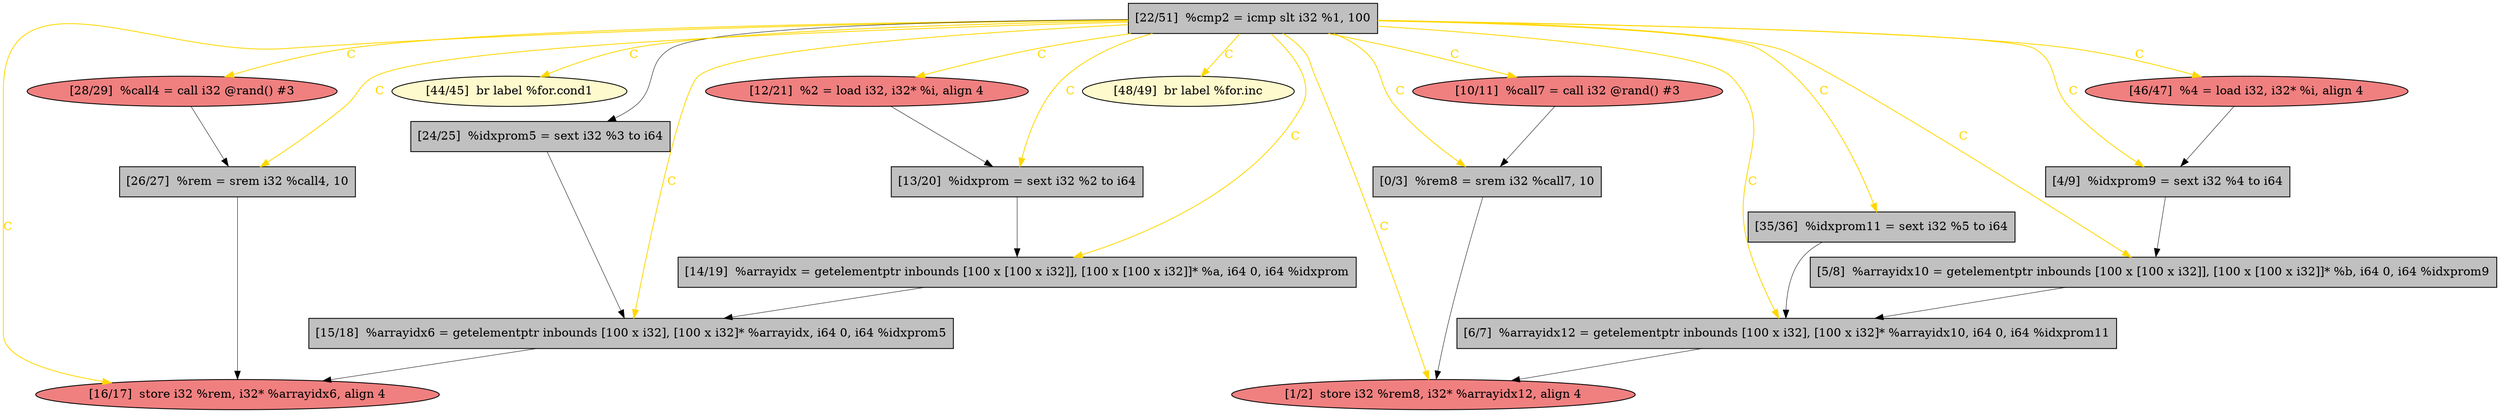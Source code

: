 
digraph G {


node512 [fillcolor=grey,label="[22/51]  %cmp2 = icmp slt i32 %1, 100",shape=rectangle,style=filled ]
node510 [fillcolor=grey,label="[15/18]  %arrayidx6 = getelementptr inbounds [100 x i32], [100 x i32]* %arrayidx, i64 0, i64 %idxprom5",shape=rectangle,style=filled ]
node499 [fillcolor=lightcoral,label="[1/2]  store i32 %rem8, i32* %arrayidx12, align 4",shape=ellipse,style=filled ]
node496 [fillcolor=lightcoral,label="[16/17]  store i32 %rem, i32* %arrayidx6, align 4",shape=ellipse,style=filled ]
node497 [fillcolor=lemonchiffon,label="[44/45]  br label %for.cond1",shape=ellipse,style=filled ]
node502 [fillcolor=grey,label="[4/9]  %idxprom9 = sext i32 %4 to i64",shape=rectangle,style=filled ]
node504 [fillcolor=lightcoral,label="[28/29]  %call4 = call i32 @rand() #3",shape=ellipse,style=filled ]
node507 [fillcolor=grey,label="[24/25]  %idxprom5 = sext i32 %3 to i64",shape=rectangle,style=filled ]
node494 [fillcolor=grey,label="[5/8]  %arrayidx10 = getelementptr inbounds [100 x [100 x i32]], [100 x [100 x i32]]* %b, i64 0, i64 %idxprom9",shape=rectangle,style=filled ]
node495 [fillcolor=lemonchiffon,label="[48/49]  br label %for.inc",shape=ellipse,style=filled ]
node501 [fillcolor=grey,label="[0/3]  %rem8 = srem i32 %call7, 10",shape=rectangle,style=filled ]
node511 [fillcolor=grey,label="[13/20]  %idxprom = sext i32 %2 to i64",shape=rectangle,style=filled ]
node508 [fillcolor=lightcoral,label="[10/11]  %call7 = call i32 @rand() #3",shape=ellipse,style=filled ]
node509 [fillcolor=lightcoral,label="[12/21]  %2 = load i32, i32* %i, align 4",shape=ellipse,style=filled ]
node498 [fillcolor=lightcoral,label="[46/47]  %4 = load i32, i32* %i, align 4",shape=ellipse,style=filled ]
node503 [fillcolor=grey,label="[6/7]  %arrayidx12 = getelementptr inbounds [100 x i32], [100 x i32]* %arrayidx10, i64 0, i64 %idxprom11",shape=rectangle,style=filled ]
node500 [fillcolor=grey,label="[35/36]  %idxprom11 = sext i32 %5 to i64",shape=rectangle,style=filled ]
node505 [fillcolor=grey,label="[26/27]  %rem = srem i32 %call4, 10",shape=rectangle,style=filled ]
node506 [fillcolor=grey,label="[14/19]  %arrayidx = getelementptr inbounds [100 x [100 x i32]], [100 x [100 x i32]]* %a, i64 0, i64 %idxprom",shape=rectangle,style=filled ]

node512->node499 [style=solid,color=gold,label="C",penwidth=1.0,fontcolor=gold ]
node512->node510 [style=solid,color=gold,label="C",penwidth=1.0,fontcolor=gold ]
node512->node495 [style=solid,color=gold,label="C",penwidth=1.0,fontcolor=gold ]
node500->node503 [style=solid,color=black,label="",penwidth=0.5,fontcolor=black ]
node508->node501 [style=solid,color=black,label="",penwidth=0.5,fontcolor=black ]
node509->node511 [style=solid,color=black,label="",penwidth=0.5,fontcolor=black ]
node512->node494 [style=solid,color=gold,label="C",penwidth=1.0,fontcolor=gold ]
node507->node510 [style=solid,color=black,label="",penwidth=0.5,fontcolor=black ]
node512->node506 [style=solid,color=gold,label="C",penwidth=1.0,fontcolor=gold ]
node512->node511 [style=solid,color=gold,label="C",penwidth=1.0,fontcolor=gold ]
node512->node509 [style=solid,color=gold,label="C",penwidth=1.0,fontcolor=gold ]
node505->node496 [style=solid,color=black,label="",penwidth=0.5,fontcolor=black ]
node512->node500 [style=solid,color=gold,label="C",penwidth=1.0,fontcolor=gold ]
node511->node506 [style=solid,color=black,label="",penwidth=0.5,fontcolor=black ]
node494->node503 [style=solid,color=black,label="",penwidth=0.5,fontcolor=black ]
node512->node507 [style=solid,color=black,label="",penwidth=0.5,fontcolor=black ]
node512->node502 [style=solid,color=gold,label="C",penwidth=1.0,fontcolor=gold ]
node510->node496 [style=solid,color=black,label="",penwidth=0.5,fontcolor=black ]
node512->node497 [style=solid,color=gold,label="C",penwidth=1.0,fontcolor=gold ]
node504->node505 [style=solid,color=black,label="",penwidth=0.5,fontcolor=black ]
node512->node503 [style=solid,color=gold,label="C",penwidth=1.0,fontcolor=gold ]
node498->node502 [style=solid,color=black,label="",penwidth=0.5,fontcolor=black ]
node512->node501 [style=solid,color=gold,label="C",penwidth=1.0,fontcolor=gold ]
node502->node494 [style=solid,color=black,label="",penwidth=0.5,fontcolor=black ]
node512->node504 [style=solid,color=gold,label="C",penwidth=1.0,fontcolor=gold ]
node506->node510 [style=solid,color=black,label="",penwidth=0.5,fontcolor=black ]
node501->node499 [style=solid,color=black,label="",penwidth=0.5,fontcolor=black ]
node512->node498 [style=solid,color=gold,label="C",penwidth=1.0,fontcolor=gold ]
node512->node505 [style=solid,color=gold,label="C",penwidth=1.0,fontcolor=gold ]
node512->node496 [style=solid,color=gold,label="C",penwidth=1.0,fontcolor=gold ]
node512->node508 [style=solid,color=gold,label="C",penwidth=1.0,fontcolor=gold ]
node503->node499 [style=solid,color=black,label="",penwidth=0.5,fontcolor=black ]


}
